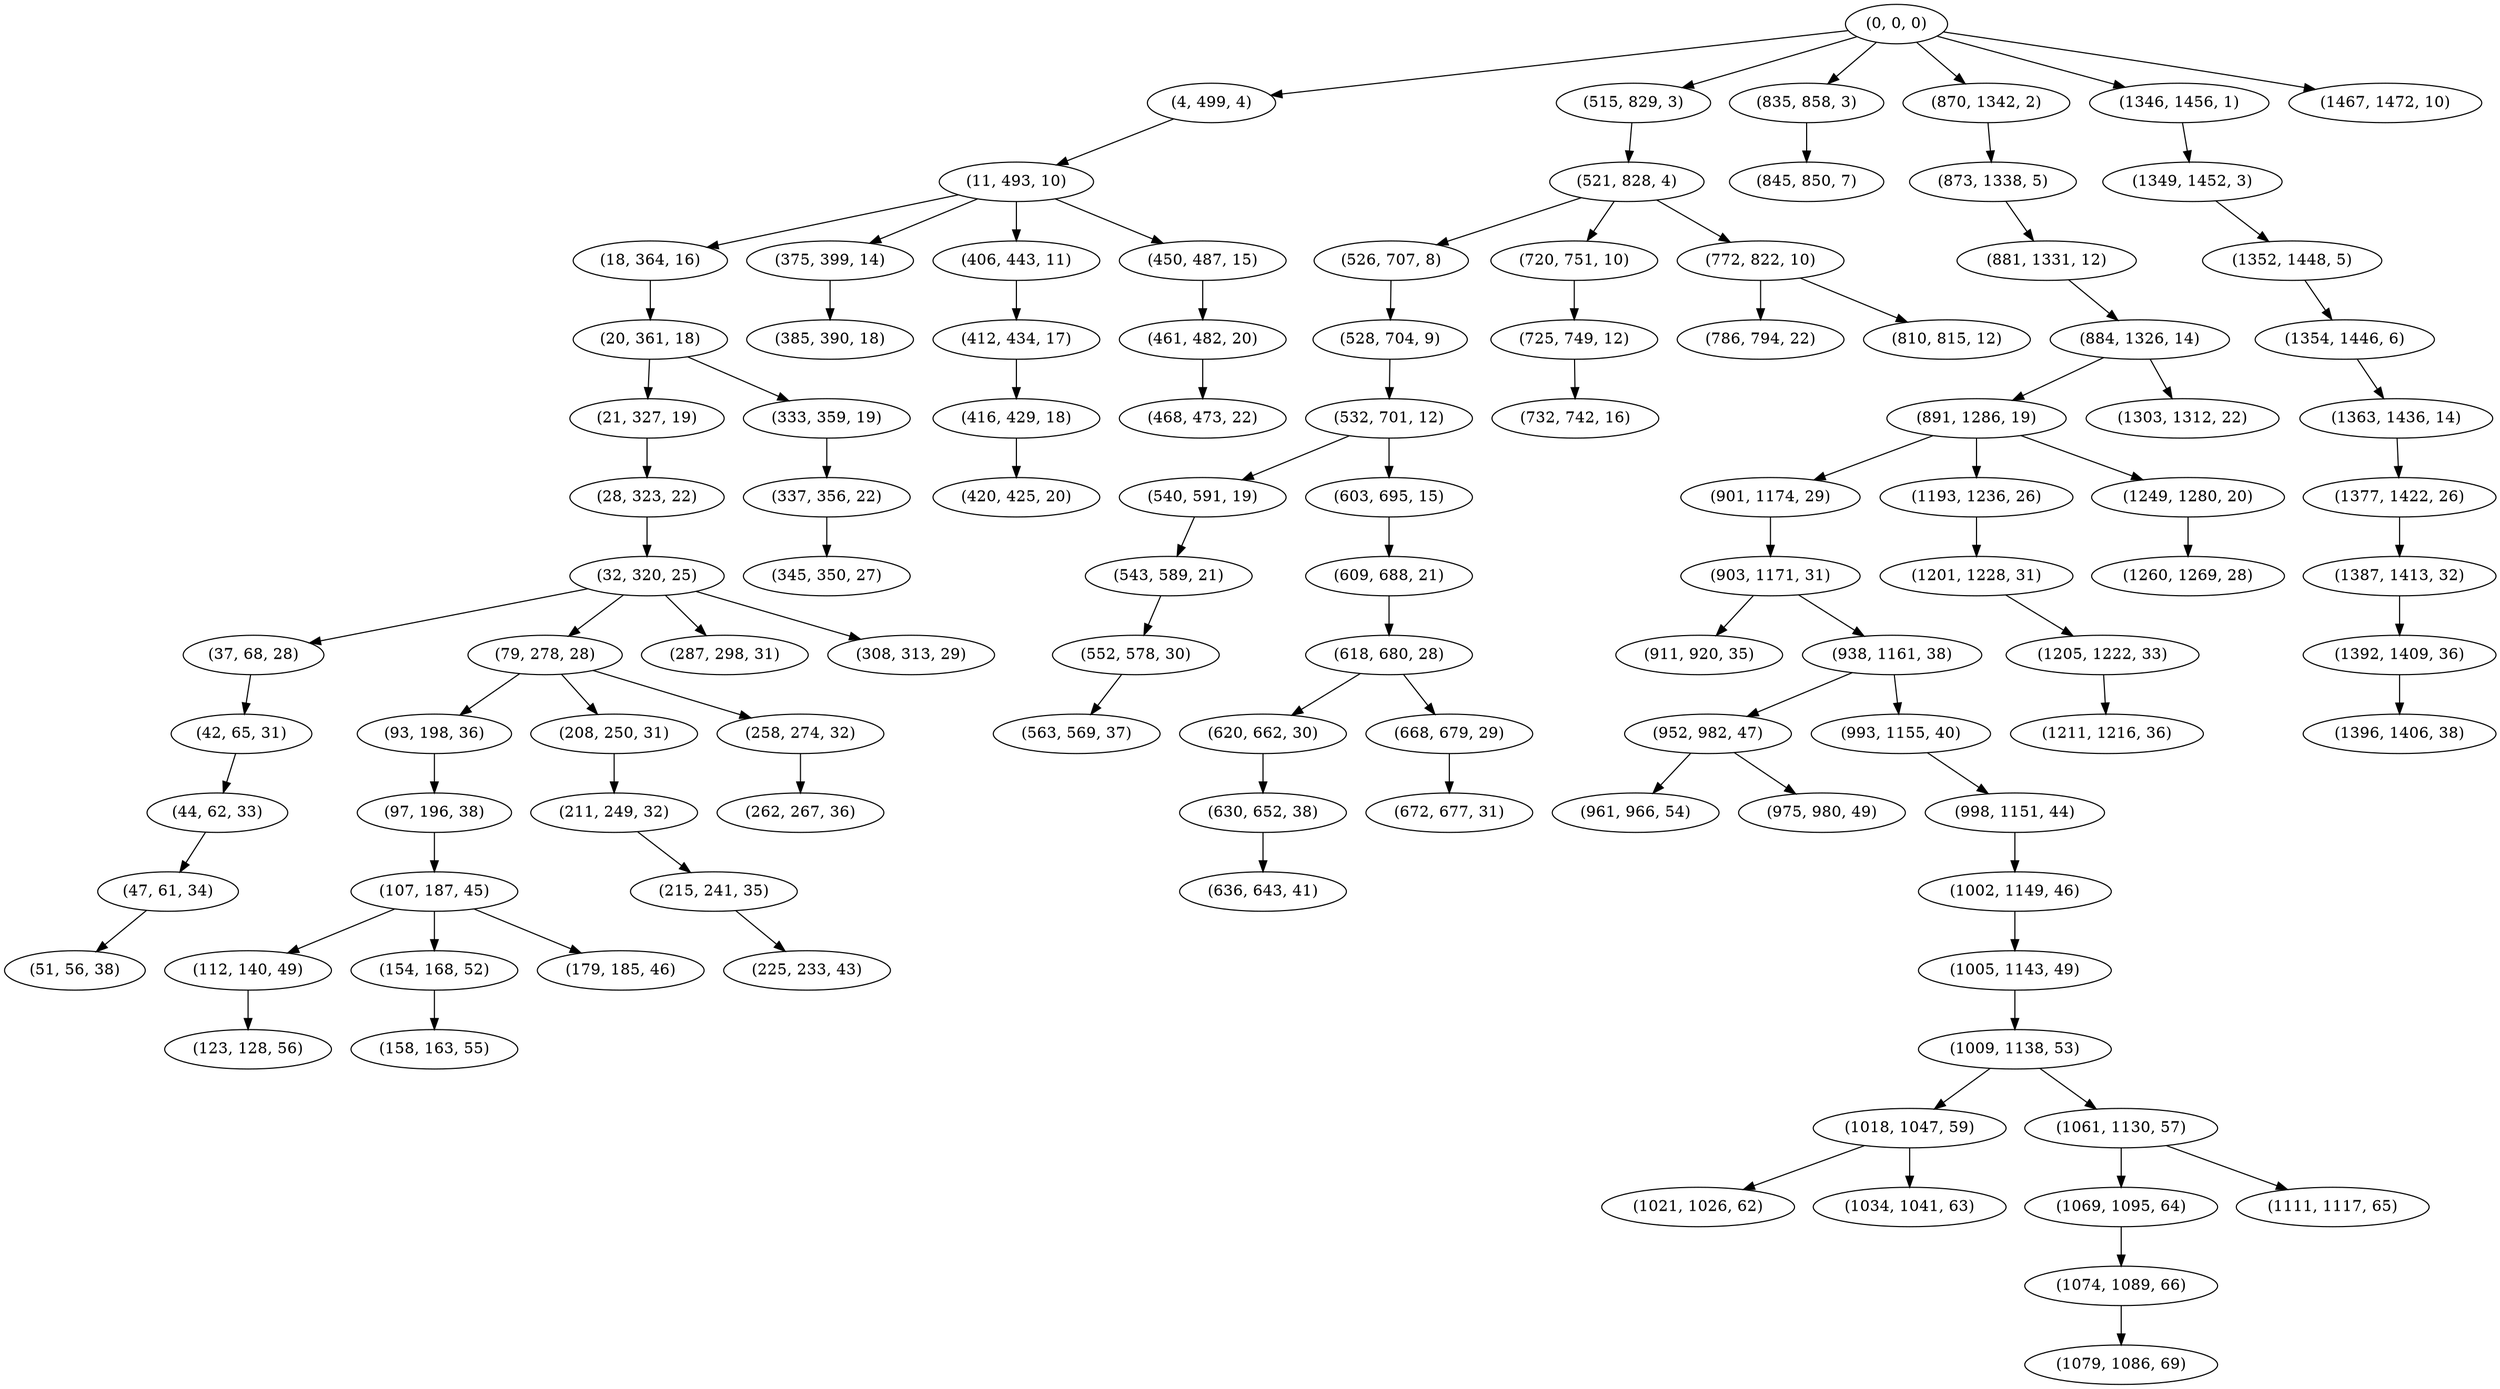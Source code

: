 digraph tree {
    "(0, 0, 0)";
    "(4, 499, 4)";
    "(11, 493, 10)";
    "(18, 364, 16)";
    "(20, 361, 18)";
    "(21, 327, 19)";
    "(28, 323, 22)";
    "(32, 320, 25)";
    "(37, 68, 28)";
    "(42, 65, 31)";
    "(44, 62, 33)";
    "(47, 61, 34)";
    "(51, 56, 38)";
    "(79, 278, 28)";
    "(93, 198, 36)";
    "(97, 196, 38)";
    "(107, 187, 45)";
    "(112, 140, 49)";
    "(123, 128, 56)";
    "(154, 168, 52)";
    "(158, 163, 55)";
    "(179, 185, 46)";
    "(208, 250, 31)";
    "(211, 249, 32)";
    "(215, 241, 35)";
    "(225, 233, 43)";
    "(258, 274, 32)";
    "(262, 267, 36)";
    "(287, 298, 31)";
    "(308, 313, 29)";
    "(333, 359, 19)";
    "(337, 356, 22)";
    "(345, 350, 27)";
    "(375, 399, 14)";
    "(385, 390, 18)";
    "(406, 443, 11)";
    "(412, 434, 17)";
    "(416, 429, 18)";
    "(420, 425, 20)";
    "(450, 487, 15)";
    "(461, 482, 20)";
    "(468, 473, 22)";
    "(515, 829, 3)";
    "(521, 828, 4)";
    "(526, 707, 8)";
    "(528, 704, 9)";
    "(532, 701, 12)";
    "(540, 591, 19)";
    "(543, 589, 21)";
    "(552, 578, 30)";
    "(563, 569, 37)";
    "(603, 695, 15)";
    "(609, 688, 21)";
    "(618, 680, 28)";
    "(620, 662, 30)";
    "(630, 652, 38)";
    "(636, 643, 41)";
    "(668, 679, 29)";
    "(672, 677, 31)";
    "(720, 751, 10)";
    "(725, 749, 12)";
    "(732, 742, 16)";
    "(772, 822, 10)";
    "(786, 794, 22)";
    "(810, 815, 12)";
    "(835, 858, 3)";
    "(845, 850, 7)";
    "(870, 1342, 2)";
    "(873, 1338, 5)";
    "(881, 1331, 12)";
    "(884, 1326, 14)";
    "(891, 1286, 19)";
    "(901, 1174, 29)";
    "(903, 1171, 31)";
    "(911, 920, 35)";
    "(938, 1161, 38)";
    "(952, 982, 47)";
    "(961, 966, 54)";
    "(975, 980, 49)";
    "(993, 1155, 40)";
    "(998, 1151, 44)";
    "(1002, 1149, 46)";
    "(1005, 1143, 49)";
    "(1009, 1138, 53)";
    "(1018, 1047, 59)";
    "(1021, 1026, 62)";
    "(1034, 1041, 63)";
    "(1061, 1130, 57)";
    "(1069, 1095, 64)";
    "(1074, 1089, 66)";
    "(1079, 1086, 69)";
    "(1111, 1117, 65)";
    "(1193, 1236, 26)";
    "(1201, 1228, 31)";
    "(1205, 1222, 33)";
    "(1211, 1216, 36)";
    "(1249, 1280, 20)";
    "(1260, 1269, 28)";
    "(1303, 1312, 22)";
    "(1346, 1456, 1)";
    "(1349, 1452, 3)";
    "(1352, 1448, 5)";
    "(1354, 1446, 6)";
    "(1363, 1436, 14)";
    "(1377, 1422, 26)";
    "(1387, 1413, 32)";
    "(1392, 1409, 36)";
    "(1396, 1406, 38)";
    "(1467, 1472, 10)";
    "(0, 0, 0)" -> "(4, 499, 4)";
    "(0, 0, 0)" -> "(515, 829, 3)";
    "(0, 0, 0)" -> "(835, 858, 3)";
    "(0, 0, 0)" -> "(870, 1342, 2)";
    "(0, 0, 0)" -> "(1346, 1456, 1)";
    "(0, 0, 0)" -> "(1467, 1472, 10)";
    "(4, 499, 4)" -> "(11, 493, 10)";
    "(11, 493, 10)" -> "(18, 364, 16)";
    "(11, 493, 10)" -> "(375, 399, 14)";
    "(11, 493, 10)" -> "(406, 443, 11)";
    "(11, 493, 10)" -> "(450, 487, 15)";
    "(18, 364, 16)" -> "(20, 361, 18)";
    "(20, 361, 18)" -> "(21, 327, 19)";
    "(20, 361, 18)" -> "(333, 359, 19)";
    "(21, 327, 19)" -> "(28, 323, 22)";
    "(28, 323, 22)" -> "(32, 320, 25)";
    "(32, 320, 25)" -> "(37, 68, 28)";
    "(32, 320, 25)" -> "(79, 278, 28)";
    "(32, 320, 25)" -> "(287, 298, 31)";
    "(32, 320, 25)" -> "(308, 313, 29)";
    "(37, 68, 28)" -> "(42, 65, 31)";
    "(42, 65, 31)" -> "(44, 62, 33)";
    "(44, 62, 33)" -> "(47, 61, 34)";
    "(47, 61, 34)" -> "(51, 56, 38)";
    "(79, 278, 28)" -> "(93, 198, 36)";
    "(79, 278, 28)" -> "(208, 250, 31)";
    "(79, 278, 28)" -> "(258, 274, 32)";
    "(93, 198, 36)" -> "(97, 196, 38)";
    "(97, 196, 38)" -> "(107, 187, 45)";
    "(107, 187, 45)" -> "(112, 140, 49)";
    "(107, 187, 45)" -> "(154, 168, 52)";
    "(107, 187, 45)" -> "(179, 185, 46)";
    "(112, 140, 49)" -> "(123, 128, 56)";
    "(154, 168, 52)" -> "(158, 163, 55)";
    "(208, 250, 31)" -> "(211, 249, 32)";
    "(211, 249, 32)" -> "(215, 241, 35)";
    "(215, 241, 35)" -> "(225, 233, 43)";
    "(258, 274, 32)" -> "(262, 267, 36)";
    "(333, 359, 19)" -> "(337, 356, 22)";
    "(337, 356, 22)" -> "(345, 350, 27)";
    "(375, 399, 14)" -> "(385, 390, 18)";
    "(406, 443, 11)" -> "(412, 434, 17)";
    "(412, 434, 17)" -> "(416, 429, 18)";
    "(416, 429, 18)" -> "(420, 425, 20)";
    "(450, 487, 15)" -> "(461, 482, 20)";
    "(461, 482, 20)" -> "(468, 473, 22)";
    "(515, 829, 3)" -> "(521, 828, 4)";
    "(521, 828, 4)" -> "(526, 707, 8)";
    "(521, 828, 4)" -> "(720, 751, 10)";
    "(521, 828, 4)" -> "(772, 822, 10)";
    "(526, 707, 8)" -> "(528, 704, 9)";
    "(528, 704, 9)" -> "(532, 701, 12)";
    "(532, 701, 12)" -> "(540, 591, 19)";
    "(532, 701, 12)" -> "(603, 695, 15)";
    "(540, 591, 19)" -> "(543, 589, 21)";
    "(543, 589, 21)" -> "(552, 578, 30)";
    "(552, 578, 30)" -> "(563, 569, 37)";
    "(603, 695, 15)" -> "(609, 688, 21)";
    "(609, 688, 21)" -> "(618, 680, 28)";
    "(618, 680, 28)" -> "(620, 662, 30)";
    "(618, 680, 28)" -> "(668, 679, 29)";
    "(620, 662, 30)" -> "(630, 652, 38)";
    "(630, 652, 38)" -> "(636, 643, 41)";
    "(668, 679, 29)" -> "(672, 677, 31)";
    "(720, 751, 10)" -> "(725, 749, 12)";
    "(725, 749, 12)" -> "(732, 742, 16)";
    "(772, 822, 10)" -> "(786, 794, 22)";
    "(772, 822, 10)" -> "(810, 815, 12)";
    "(835, 858, 3)" -> "(845, 850, 7)";
    "(870, 1342, 2)" -> "(873, 1338, 5)";
    "(873, 1338, 5)" -> "(881, 1331, 12)";
    "(881, 1331, 12)" -> "(884, 1326, 14)";
    "(884, 1326, 14)" -> "(891, 1286, 19)";
    "(884, 1326, 14)" -> "(1303, 1312, 22)";
    "(891, 1286, 19)" -> "(901, 1174, 29)";
    "(891, 1286, 19)" -> "(1193, 1236, 26)";
    "(891, 1286, 19)" -> "(1249, 1280, 20)";
    "(901, 1174, 29)" -> "(903, 1171, 31)";
    "(903, 1171, 31)" -> "(911, 920, 35)";
    "(903, 1171, 31)" -> "(938, 1161, 38)";
    "(938, 1161, 38)" -> "(952, 982, 47)";
    "(938, 1161, 38)" -> "(993, 1155, 40)";
    "(952, 982, 47)" -> "(961, 966, 54)";
    "(952, 982, 47)" -> "(975, 980, 49)";
    "(993, 1155, 40)" -> "(998, 1151, 44)";
    "(998, 1151, 44)" -> "(1002, 1149, 46)";
    "(1002, 1149, 46)" -> "(1005, 1143, 49)";
    "(1005, 1143, 49)" -> "(1009, 1138, 53)";
    "(1009, 1138, 53)" -> "(1018, 1047, 59)";
    "(1009, 1138, 53)" -> "(1061, 1130, 57)";
    "(1018, 1047, 59)" -> "(1021, 1026, 62)";
    "(1018, 1047, 59)" -> "(1034, 1041, 63)";
    "(1061, 1130, 57)" -> "(1069, 1095, 64)";
    "(1061, 1130, 57)" -> "(1111, 1117, 65)";
    "(1069, 1095, 64)" -> "(1074, 1089, 66)";
    "(1074, 1089, 66)" -> "(1079, 1086, 69)";
    "(1193, 1236, 26)" -> "(1201, 1228, 31)";
    "(1201, 1228, 31)" -> "(1205, 1222, 33)";
    "(1205, 1222, 33)" -> "(1211, 1216, 36)";
    "(1249, 1280, 20)" -> "(1260, 1269, 28)";
    "(1346, 1456, 1)" -> "(1349, 1452, 3)";
    "(1349, 1452, 3)" -> "(1352, 1448, 5)";
    "(1352, 1448, 5)" -> "(1354, 1446, 6)";
    "(1354, 1446, 6)" -> "(1363, 1436, 14)";
    "(1363, 1436, 14)" -> "(1377, 1422, 26)";
    "(1377, 1422, 26)" -> "(1387, 1413, 32)";
    "(1387, 1413, 32)" -> "(1392, 1409, 36)";
    "(1392, 1409, 36)" -> "(1396, 1406, 38)";
}
